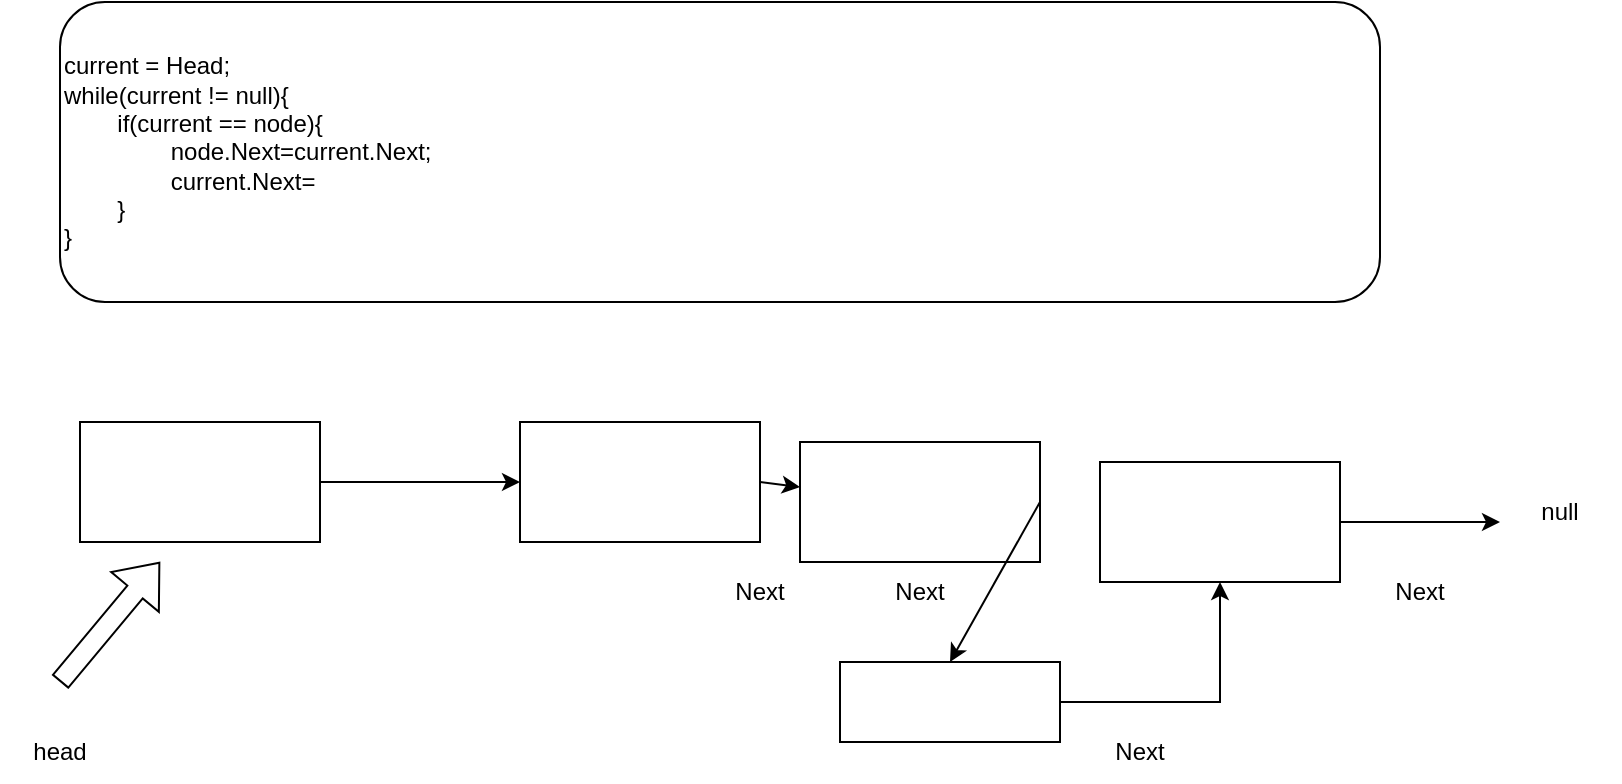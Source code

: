 <mxfile version="24.0.4" type="device">
  <diagram name="Page-1" id="2K2Q038FgovqVJcV41Po">
    <mxGraphModel dx="1630" dy="504" grid="1" gridSize="10" guides="1" tooltips="1" connect="1" arrows="1" fold="1" page="1" pageScale="1" pageWidth="850" pageHeight="1100" math="0" shadow="0">
      <root>
        <mxCell id="0" />
        <mxCell id="1" parent="0" />
        <mxCell id="snZmfWAVlmtThL7qKC9B-1" value="" style="rounded=0;whiteSpace=wrap;html=1;" parent="1" vertex="1">
          <mxGeometry x="30" y="270" width="120" height="60" as="geometry" />
        </mxCell>
        <mxCell id="snZmfWAVlmtThL7qKC9B-2" value="" style="endArrow=classic;html=1;rounded=0;exitX=1;exitY=0.5;exitDx=0;exitDy=0;" parent="1" source="snZmfWAVlmtThL7qKC9B-1" target="snZmfWAVlmtThL7qKC9B-3" edge="1">
          <mxGeometry width="50" height="50" relative="1" as="geometry">
            <mxPoint x="170" y="310" as="sourcePoint" />
            <mxPoint x="230" y="300" as="targetPoint" />
          </mxGeometry>
        </mxCell>
        <mxCell id="snZmfWAVlmtThL7qKC9B-3" value="" style="rounded=0;whiteSpace=wrap;html=1;" parent="1" vertex="1">
          <mxGeometry x="250" y="270" width="120" height="60" as="geometry" />
        </mxCell>
        <mxCell id="snZmfWAVlmtThL7qKC9B-4" value="" style="endArrow=classic;html=1;rounded=0;exitX=1;exitY=0.5;exitDx=0;exitDy=0;" parent="1" source="snZmfWAVlmtThL7qKC9B-3" target="snZmfWAVlmtThL7qKC9B-5" edge="1">
          <mxGeometry width="50" height="50" relative="1" as="geometry">
            <mxPoint x="180" y="320" as="sourcePoint" />
            <mxPoint x="240" y="310" as="targetPoint" />
          </mxGeometry>
        </mxCell>
        <mxCell id="snZmfWAVlmtThL7qKC9B-5" value="" style="rounded=0;whiteSpace=wrap;html=1;" parent="1" vertex="1">
          <mxGeometry x="390" y="280" width="120" height="60" as="geometry" />
        </mxCell>
        <mxCell id="snZmfWAVlmtThL7qKC9B-6" value="" style="endArrow=classic;html=1;rounded=0;exitX=1;exitY=0.5;exitDx=0;exitDy=0;entryX=0.5;entryY=0;entryDx=0;entryDy=0;" parent="1" source="snZmfWAVlmtThL7qKC9B-5" target="snZmfWAVlmtThL7qKC9B-16" edge="1">
          <mxGeometry width="50" height="50" relative="1" as="geometry">
            <mxPoint x="190" y="330" as="sourcePoint" />
            <mxPoint x="250" y="320" as="targetPoint" />
          </mxGeometry>
        </mxCell>
        <mxCell id="snZmfWAVlmtThL7qKC9B-7" value="" style="rounded=0;whiteSpace=wrap;html=1;" parent="1" vertex="1">
          <mxGeometry x="540" y="290" width="120" height="60" as="geometry" />
        </mxCell>
        <mxCell id="snZmfWAVlmtThL7qKC9B-8" value="" style="endArrow=classic;html=1;rounded=0;exitX=1;exitY=0.5;exitDx=0;exitDy=0;" parent="1" source="snZmfWAVlmtThL7qKC9B-7" edge="1">
          <mxGeometry width="50" height="50" relative="1" as="geometry">
            <mxPoint x="680" y="330" as="sourcePoint" />
            <mxPoint x="740" y="320" as="targetPoint" />
          </mxGeometry>
        </mxCell>
        <mxCell id="snZmfWAVlmtThL7qKC9B-10" value="" style="shape=flexArrow;endArrow=classic;html=1;rounded=0;" parent="1" edge="1">
          <mxGeometry width="50" height="50" relative="1" as="geometry">
            <mxPoint x="20" y="400" as="sourcePoint" />
            <mxPoint x="70" y="340" as="targetPoint" />
          </mxGeometry>
        </mxCell>
        <mxCell id="snZmfWAVlmtThL7qKC9B-11" value="head" style="text;html=1;align=center;verticalAlign=middle;whiteSpace=wrap;rounded=0;" parent="1" vertex="1">
          <mxGeometry x="-10" y="420" width="60" height="30" as="geometry" />
        </mxCell>
        <mxCell id="snZmfWAVlmtThL7qKC9B-12" value="Next" style="text;html=1;align=center;verticalAlign=middle;whiteSpace=wrap;rounded=0;" parent="1" vertex="1">
          <mxGeometry x="340" y="340" width="60" height="30" as="geometry" />
        </mxCell>
        <mxCell id="snZmfWAVlmtThL7qKC9B-13" value="Next" style="text;html=1;align=center;verticalAlign=middle;whiteSpace=wrap;rounded=0;" parent="1" vertex="1">
          <mxGeometry x="420" y="340" width="60" height="30" as="geometry" />
        </mxCell>
        <mxCell id="snZmfWAVlmtThL7qKC9B-14" value="Next" style="text;html=1;align=center;verticalAlign=middle;whiteSpace=wrap;rounded=0;" parent="1" vertex="1">
          <mxGeometry x="670" y="340" width="60" height="30" as="geometry" />
        </mxCell>
        <mxCell id="snZmfWAVlmtThL7qKC9B-15" value="null" style="text;html=1;align=center;verticalAlign=middle;whiteSpace=wrap;rounded=0;" parent="1" vertex="1">
          <mxGeometry x="740" y="300" width="60" height="30" as="geometry" />
        </mxCell>
        <mxCell id="snZmfWAVlmtThL7qKC9B-19" style="edgeStyle=orthogonalEdgeStyle;rounded=0;orthogonalLoop=1;jettySize=auto;html=1;exitX=1;exitY=0.5;exitDx=0;exitDy=0;" parent="1" source="snZmfWAVlmtThL7qKC9B-16" target="snZmfWAVlmtThL7qKC9B-7" edge="1">
          <mxGeometry relative="1" as="geometry" />
        </mxCell>
        <mxCell id="snZmfWAVlmtThL7qKC9B-16" value="" style="rounded=0;whiteSpace=wrap;html=1;" parent="1" vertex="1">
          <mxGeometry x="410" y="390" width="110" height="40" as="geometry" />
        </mxCell>
        <mxCell id="snZmfWAVlmtThL7qKC9B-18" value="current = Head;&lt;br&gt;while(current != null){&lt;br&gt;&lt;span style=&quot;white-space: pre;&quot;&gt;&#x9;&lt;/span&gt;if(current == node){&lt;br&gt;&lt;span style=&quot;white-space: pre;&quot;&gt;&#x9;&lt;span style=&quot;white-space: pre;&quot;&gt;&#x9;&lt;/span&gt;node.Next=cur&lt;/span&gt;rent.Next;&lt;br&gt;&lt;span style=&quot;white-space: pre;&quot;&gt;&#x9;&lt;/span&gt;&lt;span style=&quot;white-space: pre;&quot;&gt;&#x9;&lt;/span&gt;current.Next=&lt;br&gt;&lt;span style=&quot;white-space: pre;&quot;&gt;&#x9;&lt;/span&gt;}&lt;br&gt;}" style="rounded=1;whiteSpace=wrap;html=1;align=left;" parent="1" vertex="1">
          <mxGeometry x="20" y="60" width="660" height="150" as="geometry" />
        </mxCell>
        <mxCell id="snZmfWAVlmtThL7qKC9B-20" value="Next" style="text;html=1;align=center;verticalAlign=middle;whiteSpace=wrap;rounded=0;" parent="1" vertex="1">
          <mxGeometry x="530" y="420" width="60" height="30" as="geometry" />
        </mxCell>
      </root>
    </mxGraphModel>
  </diagram>
</mxfile>
